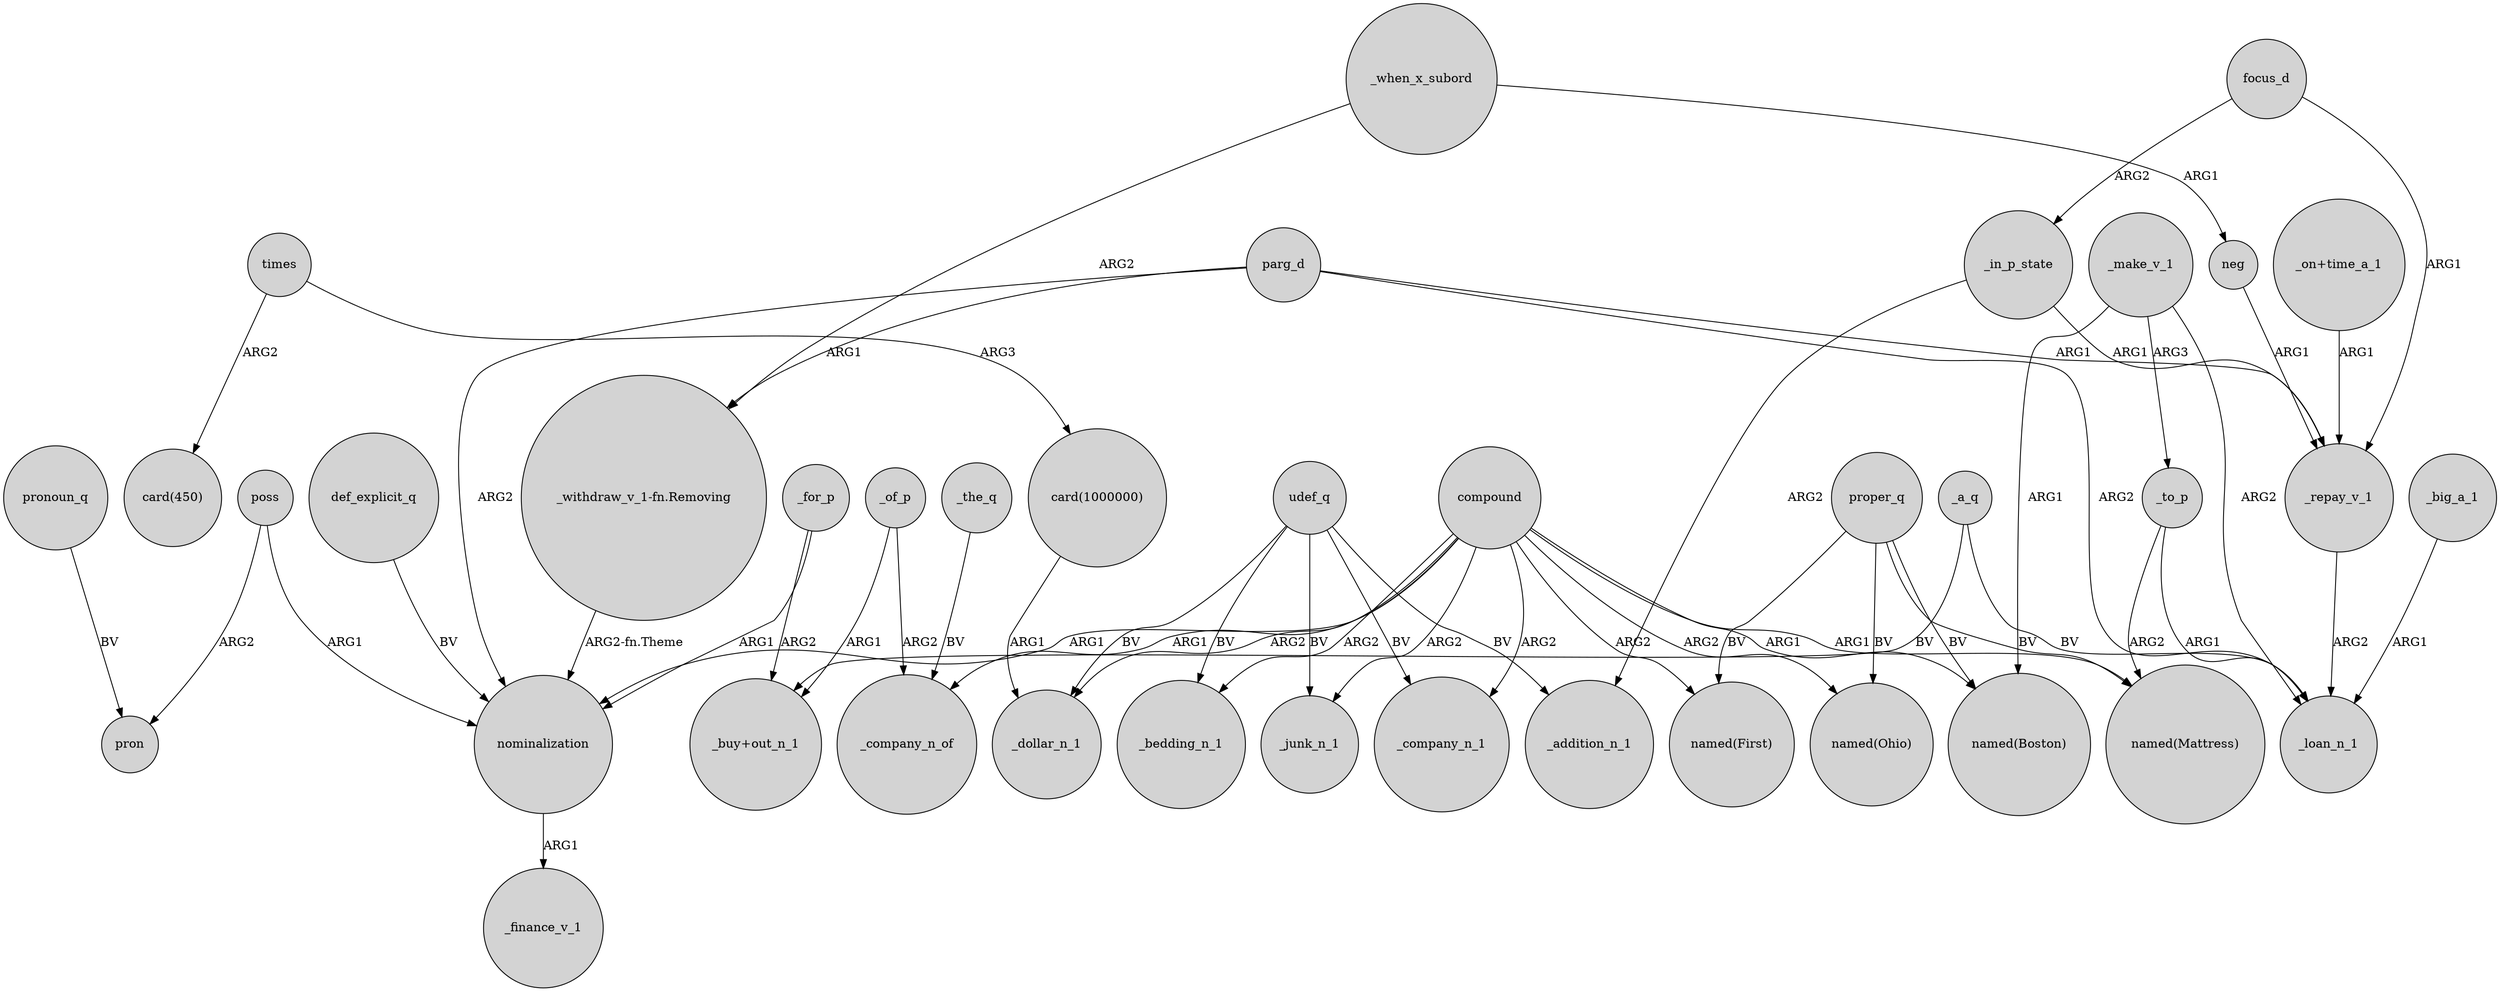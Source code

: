 digraph {
	node [shape=circle style=filled]
	_a_q -> _loan_n_1 [label=BV]
	parg_d -> _loan_n_1 [label=ARG2]
	neg -> _repay_v_1 [label=ARG1]
	"card(1000000)" -> _dollar_n_1 [label=ARG1]
	proper_q -> "named(Boston)" [label=BV]
	"_on+time_a_1" -> _repay_v_1 [label=ARG1]
	poss -> pron [label=ARG2]
	times -> "card(450)" [label=ARG2]
	_for_p -> "_buy+out_n_1" [label=ARG2]
	compound -> "named(Mattress)" [label=ARG1]
	compound -> _company_n_1 [label=ARG2]
	proper_q -> "named(Mattress)" [label=BV]
	_make_v_1 -> _loan_n_1 [label=ARG2]
	focus_d -> _in_p_state [label=ARG2]
	proper_q -> "named(First)" [label=BV]
	compound -> "named(First)" [label=ARG2]
	compound -> _junk_n_1 [label=ARG2]
	nominalization -> _finance_v_1 [label=ARG1]
	proper_q -> "named(Ohio)" [label=BV]
	poss -> nominalization [label=ARG1]
	compound -> "named(Boston)" [label=ARG1]
	_the_q -> _company_n_of [label=BV]
	udef_q -> _junk_n_1 [label=BV]
	compound -> _company_n_of [label=ARG1]
	pronoun_q -> pron [label=BV]
	compound -> _bedding_n_1 [label=ARG2]
	_to_p -> "named(Mattress)" [label=ARG2]
	udef_q -> _bedding_n_1 [label=BV]
	times -> "card(1000000)" [label=ARG3]
	parg_d -> nominalization [label=ARG2]
	compound -> "named(Ohio)" [label=ARG2]
	_repay_v_1 -> _loan_n_1 [label=ARG2]
	_of_p -> _company_n_of [label=ARG2]
	_for_p -> nominalization [label=ARG1]
	_in_p_state -> _addition_n_1 [label=ARG2]
	_when_x_subord -> "_withdraw_v_1-fn.Removing" [label=ARG2]
	_in_p_state -> _repay_v_1 [label=ARG1]
	def_explicit_q -> nominalization [label=BV]
	_make_v_1 -> _to_p [label=ARG3]
	_big_a_1 -> _loan_n_1 [label=ARG1]
	focus_d -> _repay_v_1 [label=ARG1]
	"_withdraw_v_1-fn.Removing" -> nominalization [label="ARG2-fn.Theme"]
	parg_d -> _repay_v_1 [label=ARG1]
	_make_v_1 -> "named(Boston)" [label=ARG1]
	compound -> _dollar_n_1 [label=ARG2]
	_when_x_subord -> neg [label=ARG1]
	_to_p -> _loan_n_1 [label=ARG1]
	compound -> nominalization [label=ARG1]
	udef_q -> _company_n_1 [label=BV]
	_of_p -> "_buy+out_n_1" [label=ARG1]
	udef_q -> _addition_n_1 [label=BV]
	udef_q -> _dollar_n_1 [label=BV]
	_a_q -> "_buy+out_n_1" [label=BV]
	parg_d -> "_withdraw_v_1-fn.Removing" [label=ARG1]
}
